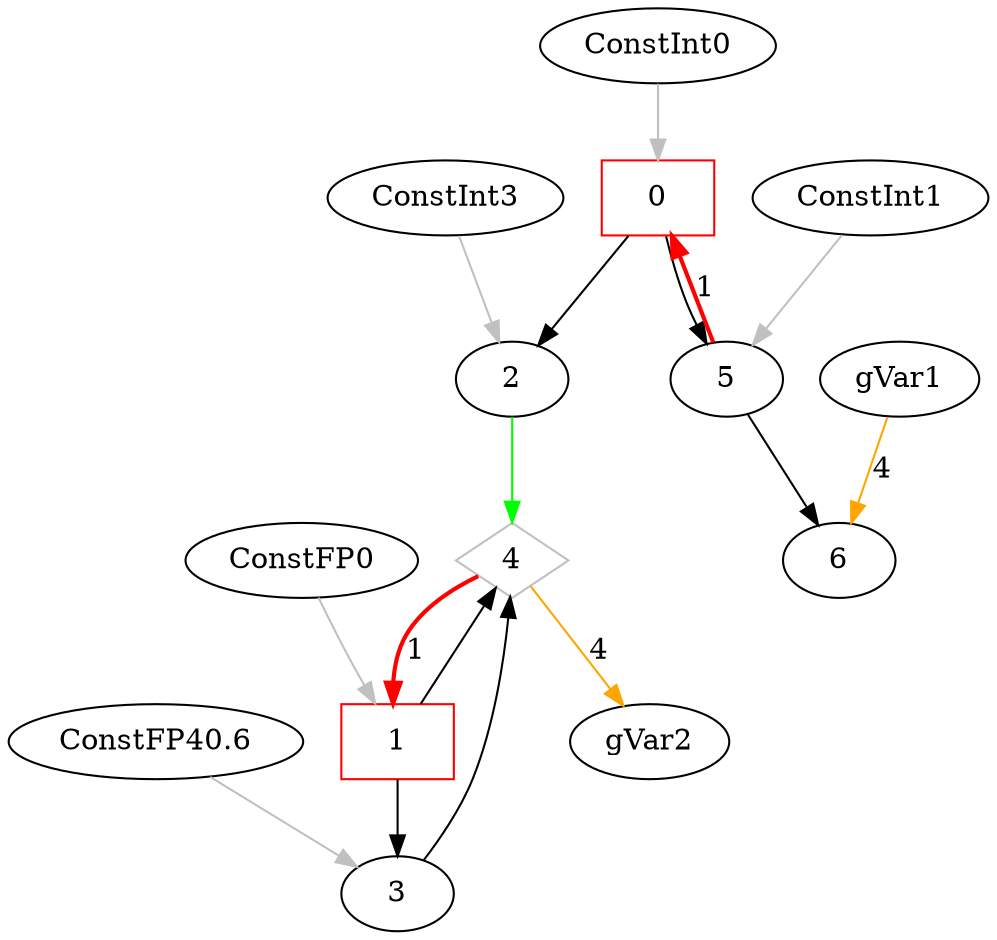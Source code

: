 digraph loop_18 { 
{
0 [shape=box, color=red, label="0"];

1 [shape=box, color=red, label="1"];

2 [color=black, label="2"];

3 [color=black, label="3"];

4 [shape=diamond, color=gray, label="4"];

5 [color=black, label="5"];

6 [color=black, label="6"];

7 [color=black, label="ConstInt0"];

8 [color=black, label="ConstFP0"];

9 [color=black, label="ConstInt3"];

10 [color=black, label="ConstFP40.6"];

11 [color=black, label="ConstInt1"];

12 [color=black, label="gVar1"];

115 [color=black, label="gVar2"];
5 -> 0 [style=bold, color=red, label=1] 
7 -> 0 [color=gray]
4 -> 1 [style=bold, color=red, label=1] 
8 -> 1 [color=gray]
0 -> 2
9 -> 2 [color=gray]
1 -> 3
10 -> 3 [color=gray]
2 -> 4 [color=green ]
3 -> 4
1 -> 4
0 -> 5
11 -> 5 [color=gray]
5 -> 6
12 -> 6 [color=orange, label=4] 
4 -> 115 [color=orange, label=4] 

}

}
